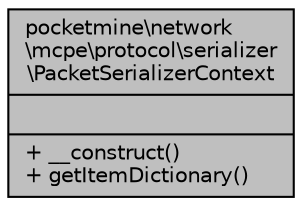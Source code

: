 digraph "pocketmine\network\mcpe\protocol\serializer\PacketSerializerContext"
{
 // INTERACTIVE_SVG=YES
 // LATEX_PDF_SIZE
  edge [fontname="Helvetica",fontsize="10",labelfontname="Helvetica",labelfontsize="10"];
  node [fontname="Helvetica",fontsize="10",shape=record];
  Node1 [label="{pocketmine\\network\l\\mcpe\\protocol\\serializer\l\\PacketSerializerContext\n||+ __construct()\l+ getItemDictionary()\l}",height=0.2,width=0.4,color="black", fillcolor="grey75", style="filled", fontcolor="black",tooltip=" "];
}
